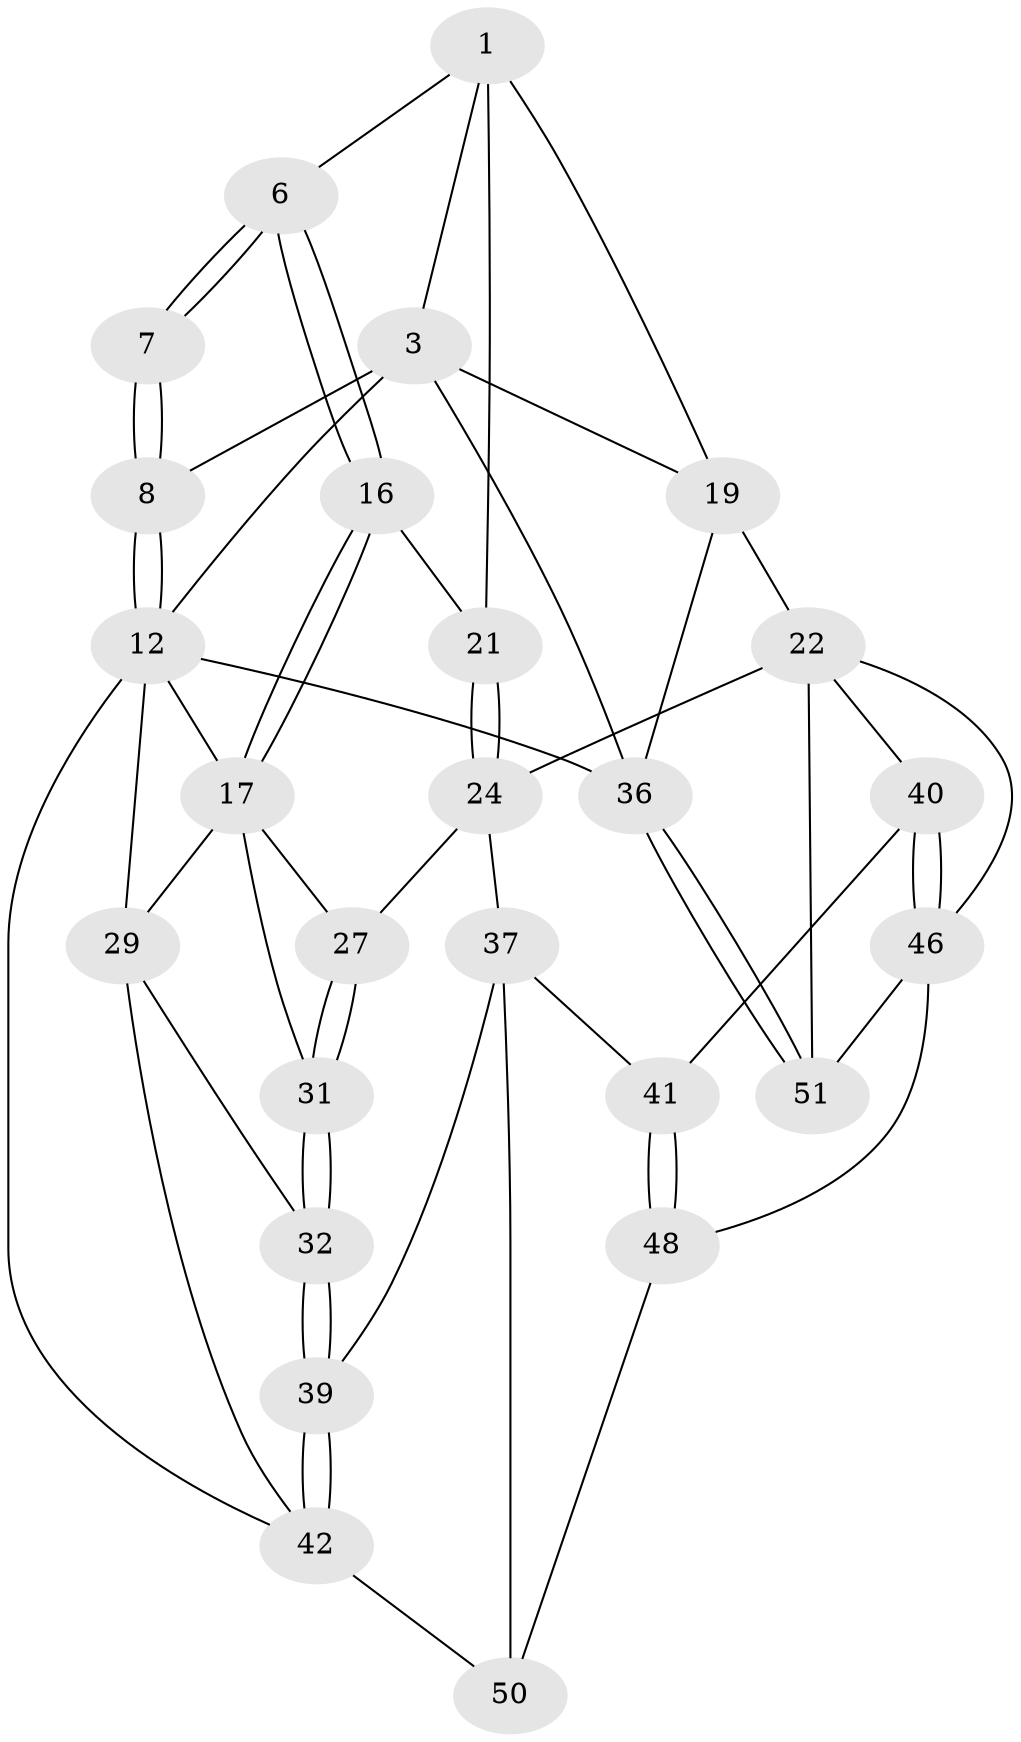 // original degree distribution, {3: 0.057692307692307696, 5: 0.5192307692307693, 6: 0.21153846153846154, 4: 0.21153846153846154}
// Generated by graph-tools (version 1.1) at 2025/16/03/09/25 04:16:53]
// undirected, 26 vertices, 60 edges
graph export_dot {
graph [start="1"]
  node [color=gray90,style=filled];
  1 [pos="+0.5510461721344585+0",super="+5+2"];
  3 [pos="+1+0",super="+11+4"];
  6 [pos="+0.3772664427586952+0.2091646875836957"];
  7 [pos="+0.27859359410423995+0.10813183694444109"];
  8 [pos="+0.26672783621273455+0"];
  12 [pos="+0+0",super="+13+44"];
  16 [pos="+0.4322263263626592+0.281393753560819"];
  17 [pos="+0.2484201290991047+0.4083043675610489",super="+28+18"];
  19 [pos="+1+0.25402299261621014",super="+20+34"];
  21 [pos="+0.43921259536600066+0.28387850042468676"];
  22 [pos="+0.7832637062509468+0.5603164835076279",super="+23+35"];
  24 [pos="+0.5225132652234539+0.5111440901110492",super="+26"];
  27 [pos="+0.41802980699413755+0.5744974548865852"];
  29 [pos="+0.022192926464796134+0.5600795090018152",super="+33+30"];
  31 [pos="+0.22146885353839907+0.6532346312403097"];
  32 [pos="+0.20813627984550234+0.6694142823910091"];
  36 [pos="+1+1"];
  37 [pos="+0.4337774443223481+0.761827972294094",super="+38"];
  39 [pos="+0.2101518081600876+0.6814556296121357"];
  40 [pos="+0.6387857585434804+0.7079841939402649"];
  41 [pos="+0.5181180179067989+0.7727895758181379"];
  42 [pos="+0.0162109050217967+0.8775752874520368",super="+43"];
  46 [pos="+0.6766444633377575+0.8555355435005441",super="+47"];
  48 [pos="+0.5382403016184328+0.8275735740297715",super="+49"];
  50 [pos="+0.31649852140057283+1"];
  51 [pos="+0.7081063875180237+1"];
  1 -- 21;
  1 -- 6;
  1 -- 3;
  1 -- 19;
  3 -- 19;
  3 -- 12;
  3 -- 36;
  3 -- 8;
  6 -- 7;
  6 -- 7;
  6 -- 16;
  6 -- 16;
  7 -- 8;
  7 -- 8;
  8 -- 12;
  8 -- 12;
  12 -- 36;
  12 -- 42;
  12 -- 17 [weight=2];
  12 -- 29 [weight=2];
  16 -- 17;
  16 -- 17;
  16 -- 21;
  17 -- 27;
  17 -- 31;
  17 -- 29;
  19 -- 22 [weight=2];
  19 -- 36;
  21 -- 24;
  21 -- 24;
  22 -- 24;
  22 -- 40;
  22 -- 46;
  22 -- 51;
  24 -- 27;
  24 -- 37;
  27 -- 31;
  27 -- 31;
  29 -- 32;
  29 -- 42;
  31 -- 32;
  31 -- 32;
  32 -- 39;
  32 -- 39;
  36 -- 51;
  36 -- 51;
  37 -- 41;
  37 -- 50;
  37 -- 39;
  39 -- 42;
  39 -- 42;
  40 -- 41;
  40 -- 46;
  40 -- 46;
  41 -- 48;
  41 -- 48;
  42 -- 50;
  46 -- 48 [weight=2];
  46 -- 51;
  48 -- 50;
}
